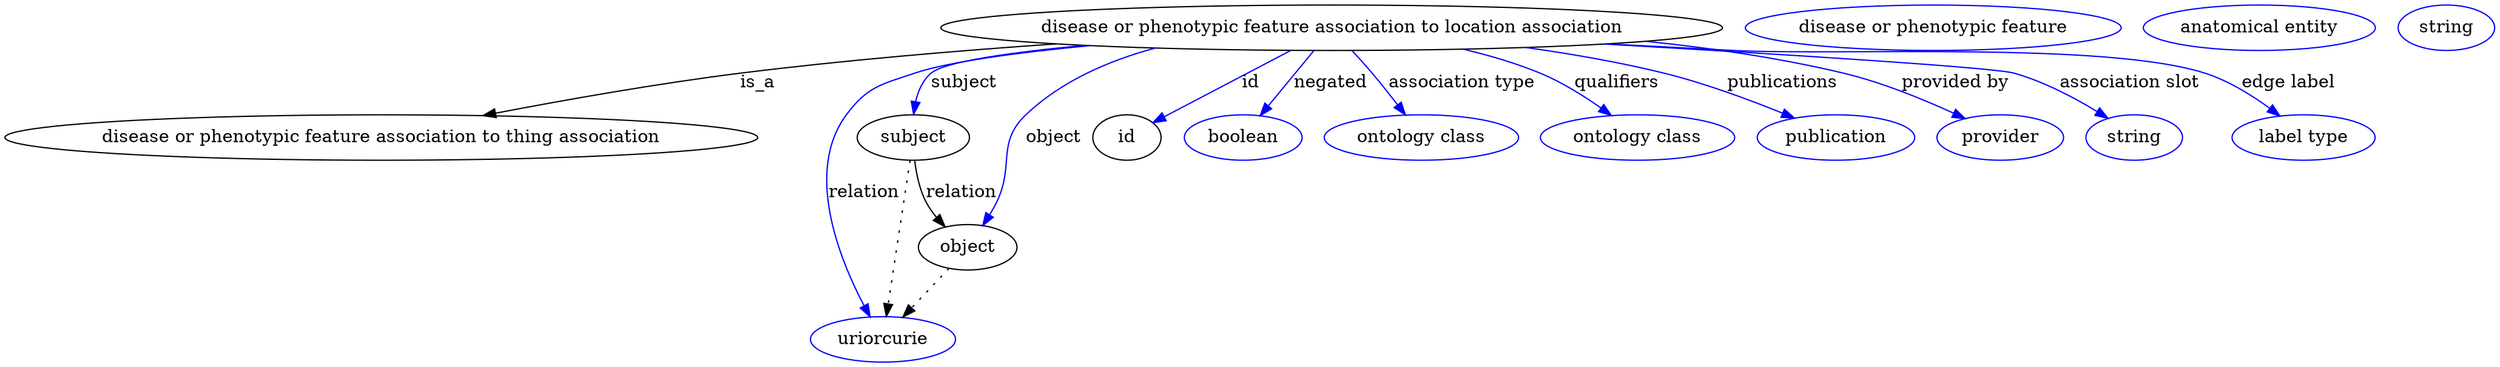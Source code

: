 digraph {
	graph [bb="0,0,1576.4,283"];
	node [label="\N"];
	"disease or phenotypic feature association to location association"	 [height=0.5,
		label="disease or phenotypic feature association to location association",
		pos="849.83,265",
		width=6.5897];
	"disease or phenotypic feature association to thing association"	 [height=0.5,
		pos="226.83,178",
		width=6.3008];
	"disease or phenotypic feature association to location association" -> "disease or phenotypic feature association to thing association"	 [label=is_a,
		lp="456.83,221.5",
		pos="e,290.57,195.33 663.36,253.86 594.72,248.32 516.49,240.32 445.83,229 396.94,221.17 342.74,208.58 300.49,197.87"];
	subject	 [height=0.5,
		pos="556.83,178",
		width=0.99297];
	"disease or phenotypic feature association to location association" -> subject	 [color=blue,
		label=subject,
		lp="595.33,221.5",
		pos="e,558.86,196.09 694.96,251.33 638.67,245.09 586.2,237.26 575.83,229 568.66,223.29 564.19,214.58 561.41,205.97",
		style=solid];
	relation	 [color=blue,
		height=0.5,
		label=uriorcurie,
		pos="538.83,18",
		width=1.2638];
	"disease or phenotypic feature association to location association" -> relation	 [color=blue,
		label=relation,
		lp="520.83,134.5",
		pos="e,529.05,35.659 690.44,251.66 637.26,245.82 585.33,238.18 560.83,229 536.24,219.79 525.43,218.46 511.83,196 483.15,148.63 507.1,\
81.572 524.57,44.765",
		style=solid];
	object	 [height=0.5,
		pos="598.83,91",
		width=0.9027];
	"disease or phenotypic feature association to location association" -> object	 [color=blue,
		label=object,
		lp="654.83,178",
		pos="e,606.99,108.44 773.86,247.93 721.32,234.74 657.47,215.5 637.83,196 614.89,173.22 626.52,157.14 614.83,127 613.64,123.94 612.34,\
120.76 611,117.62",
		style=solid];
	id	 [height=0.5,
		pos="707.83,178",
		width=0.75];
	"disease or phenotypic feature association to location association" -> id	 [color=blue,
		label=id,
		lp="793.33,221.5",
		pos="e,728.06,190.39 820.41,246.97 795.92,231.97 761.23,210.72 736.85,195.78",
		style=solid];
	negated	 [color=blue,
		height=0.5,
		label=boolean,
		pos="790.83,178",
		width=1.0652];
	"disease or phenotypic feature association to location association" -> negated	 [color=blue,
		label=negated,
		lp="846.33,221.5",
		pos="e,802.64,195.41 837.61,246.97 829.19,234.56 817.87,217.88 808.48,204.03",
		style=solid];
	"association type"	 [color=blue,
		height=0.5,
		label="ontology class",
		pos="908.83,178",
		width=1.7151];
	"disease or phenotypic feature association to location association" -> "association type"	 [color=blue,
		label="association type",
		lp="927.83,221.5",
		pos="e,896.82,195.71 862.05,246.97 870.42,234.64 881.64,218.1 890.99,204.3",
		style=solid];
	qualifiers	 [color=blue,
		height=0.5,
		label="ontology class",
		pos="1049.8,178",
		width=1.7151];
	"disease or phenotypic feature association to location association" -> qualifiers	 [color=blue,
		label=qualifiers,
		lp="1027.8,221.5",
		pos="e,1028.9,195.14 924.92,247.87 942.05,242.79 959.88,236.52 975.83,229 991.57,221.57 1007.6,210.93 1020.8,201.29",
		style=solid];
	publications	 [color=blue,
		height=0.5,
		label=publication,
		pos="1179.8,178",
		width=1.3902];
	"disease or phenotypic feature association to location association" -> publications	 [color=blue,
		label=publications,
		lp="1133.3,221.5",
		pos="e,1149.9,192.73 967.77,249.32 997.46,244.09 1029.1,237.39 1057.8,229 1086.3,220.7 1117.1,207.79 1140.6,197.03",
		style=solid];
	"provided by"	 [color=blue,
		height=0.5,
		label=provider,
		pos="1287.8,178",
		width=1.1193];
	"disease or phenotypic feature association to location association" -> "provided by"	 [color=blue,
		label="provided by",
		lp="1247.8,221.5",
		pos="e,1261.7,192.1 1008.9,251.6 1073.5,245.23 1140.1,237.22 1170.8,229 1199.3,221.38 1229.8,207.92 1252.5,196.73",
		style=solid];
	"association slot"	 [color=blue,
		height=0.5,
		label=string,
		pos="1376.8,178",
		width=0.84854];
	"disease or phenotypic feature association to location association" -> "association slot"	 [color=blue,
		label="association slot",
		lp="1361.8,221.5",
		pos="e,1357.5,191.95 1020.8,252.52 1136.9,243.76 1271.8,232.94 1284.8,229 1307.7,222.05 1331.3,208.84 1348.9,197.6",
		style=solid];
	"edge label"	 [color=blue,
		height=0.5,
		label="label type",
		pos="1483.8,178",
		width=1.2638];
	"disease or phenotypic feature association to location association" -> "edge label"	 [color=blue,
		label="edge label",
		lp="1464.8,221.5",
		pos="e,1465.4,194.56 1018.9,252.34 1045,250.49 1071.6,248.65 1096.8,247 1165.9,242.48 1342.2,251.07 1407.8,229 1425.8,222.96 1443.5,211.48 \
1457.3,200.94",
		style=solid];
	subject -> relation	 [pos="e,540.88,36.223 554.8,159.96 551.69,132.35 545.73,79.375 542.04,46.525",
		style=dotted];
	subject -> object	 [label=relation,
		lp="593.83,134.5",
		pos="e,585.21,107.49 560.96,159.99 563.63,149.97 567.59,137.45 572.83,127 574.73,123.2 577.02,119.37 579.45,115.69"];
	"disease or phenotypic feature association to thing association_subject"	 [color=blue,
		height=0.5,
		label="disease or phenotypic feature",
		pos="1219.8,265",
		width=3.1775];
	object -> relation	 [pos="e,553.02,35.261 585.21,74.435 577.63,65.207 568.03,53.528 559.53,43.191",
		style=dotted];
	"disease or phenotypic feature association to location association_object"	 [color=blue,
		height=0.5,
		label="anatomical entity",
		pos="1424.8,265",
		width=2.004];
	association_id	 [color=blue,
		height=0.5,
		label=string,
		pos="1545.8,265",
		width=0.84854];
}

